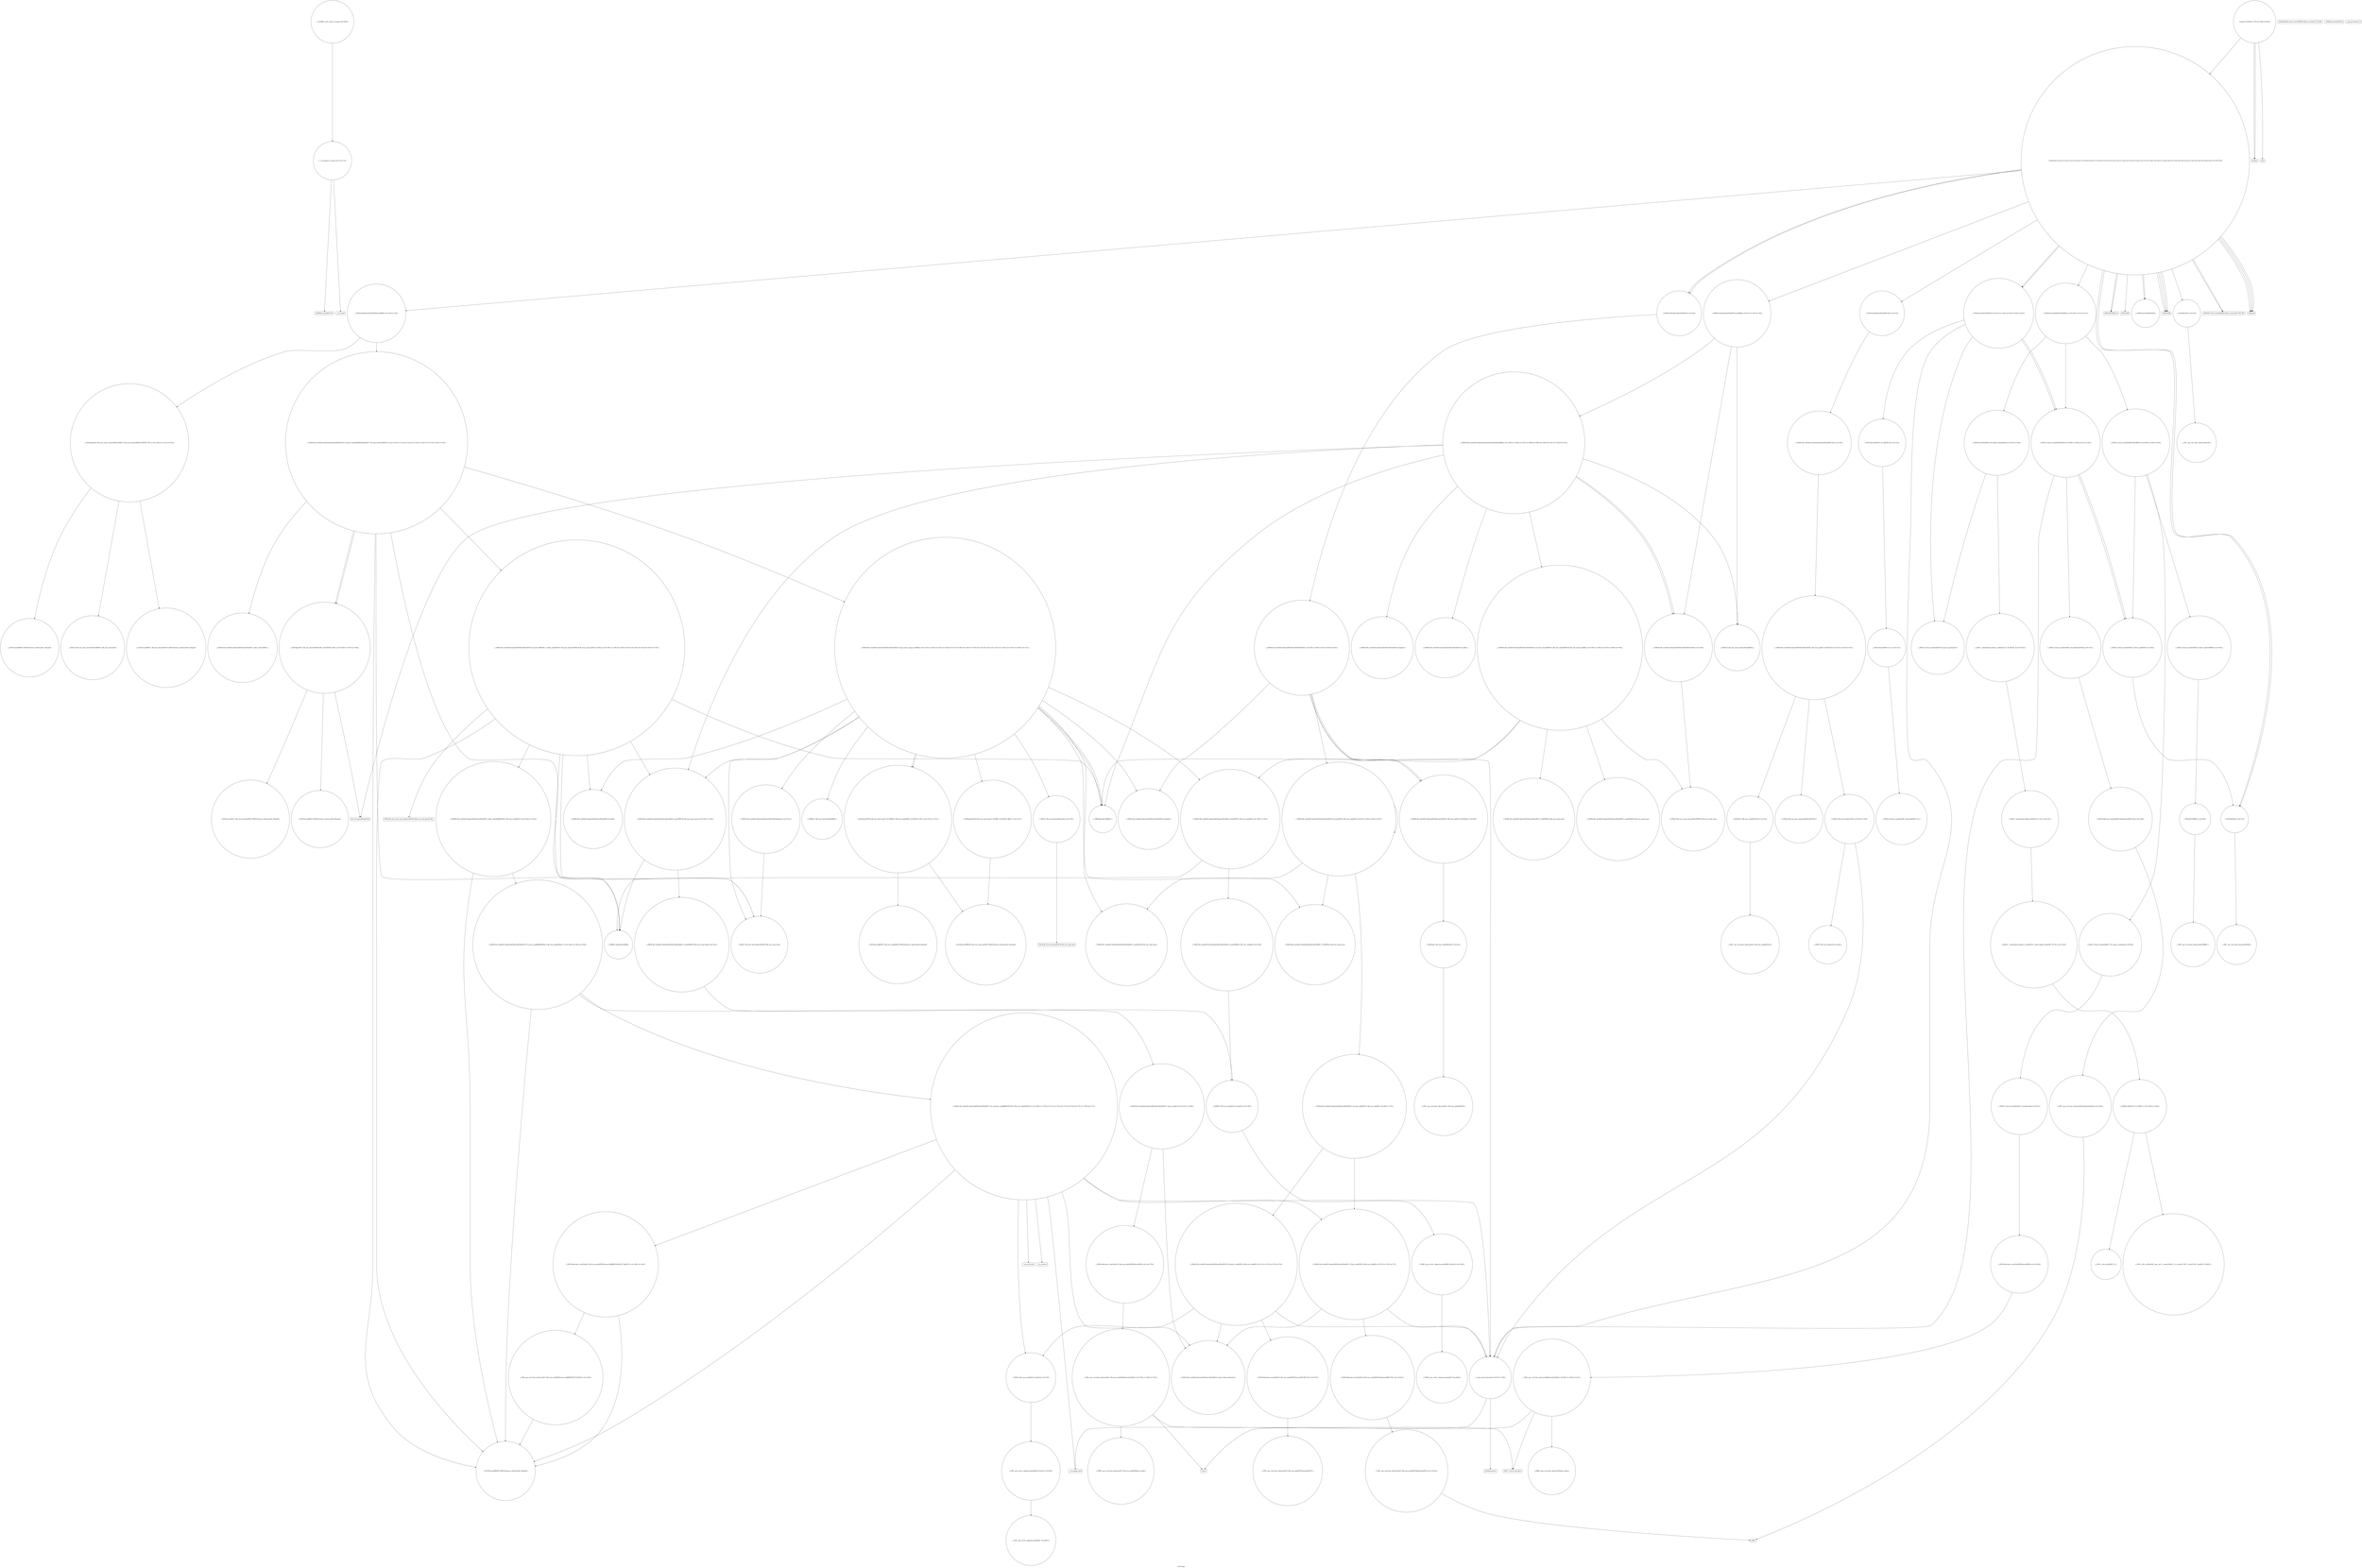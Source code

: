 digraph "Call Graph" {
	label="Call Graph";

	Node0x556803429940 [shape=record,shape=circle,label="{__cxx_global_var_init|{<s0>1|<s1>2}}"];
	Node0x556803429940:s0 -> Node0x5568034299c0[color=black];
	Node0x556803429940:s1 -> Node0x5568036ae3d0[color=black];
	Node0x5568036b1f70 [shape=record,shape=circle,label="{_ZNSt4pairISt17_Rb_tree_iteratorIiEbEC2IS1_bLb1EEEOT_OT0_|{<s0>146|<s1>147|<s2>148}}"];
	Node0x5568036b1f70:s0 -> Node0x5568036b06d0[color=black];
	Node0x5568036b1f70:s1 -> Node0x5568036b0750[color=black];
	Node0x5568036b1f70:s2 -> Node0x5568036b07d0[color=black];
	Node0x5568036ae5d0 [shape=record,shape=Mrecord,label="{_ZNSolsEPFRSoS_E}"];
	Node0x5568036afad0 [shape=record,shape=circle,label="{_ZNSt4pairIPSt18_Rb_tree_node_baseS1_EC2IRPSt13_Rb_tree_nodeIiERS1_Lb1EEEOT_OT0_|{<s0>152|<s1>153}}"];
	Node0x5568036afad0:s0 -> Node0x5568036afed0[color=black];
	Node0x5568036afad0:s1 -> Node0x5568036aff50[color=black];
	Node0x5568036ae950 [shape=record,shape=Mrecord,label="{_ZNSirsERi}"];
	Node0x5568036afe50 [shape=record,shape=circle,label="{_ZNK9__gnu_cxx16__aligned_membufIiE7_M_addrEv}"];
	Node0x5568036aecd0 [shape=record,shape=circle,label="{main|{<s0>46|<s1>47|<s2>48|<s3>49}}"];
	Node0x5568036aecd0:s0 -> Node0x5568036aed50[color=black];
	Node0x5568036aecd0:s1 -> Node0x5568036aed50[color=black];
	Node0x5568036aecd0:s2 -> Node0x5568036aedd0[color=black];
	Node0x5568036aecd0:s3 -> Node0x5568036ae450[color=black];
	Node0x5568036b01d0 [shape=record,shape=circle,label="{_ZNSt8_Rb_treeIiiSt9_IdentityIiESt4lessIiESaIiEE14_M_create_nodeIJRKiEEEPSt13_Rb_tree_nodeIiEDpOT_|{<s0>164|<s1>165|<s2>166}}"];
	Node0x5568036b01d0:s0 -> Node0x5568036b0250[color=black];
	Node0x5568036b01d0:s1 -> Node0x5568036b1ef0[color=black];
	Node0x5568036b01d0:s2 -> Node0x5568036b02d0[color=black];
	Node0x5568036af050 [shape=record,shape=circle,label="{_ZNSt15_Rb_tree_headerC2Ev|{<s0>55|<s1>56}}"];
	Node0x5568036af050:s0 -> Node0x5568036af150[color=black];
	Node0x5568036af050:s1 -> Node0x5568036af1d0[color=black];
	Node0x5568036b0550 [shape=record,shape=Mrecord,label="{__cxa_rethrow}"];
	Node0x5568036af3d0 [shape=record,shape=circle,label="{_ZNSt8_Rb_treeIiiSt9_IdentityIiESt4lessIiESaIiEE8_M_eraseEPSt13_Rb_tree_nodeIiE|{<s0>64|<s1>65|<s2>66|<s3>67}}"];
	Node0x5568036af3d0:s0 -> Node0x5568036af550[color=black];
	Node0x5568036af3d0:s1 -> Node0x5568036af3d0[color=black];
	Node0x5568036af3d0:s2 -> Node0x5568036af5d0[color=black];
	Node0x5568036af3d0:s3 -> Node0x5568036af650[color=black];
	Node0x5568036b08d0 [shape=record,shape=circle,label="{_ZNSt23_Rb_tree_const_iteratorIiEC2ERKSt17_Rb_tree_iteratorIiE}"];
	Node0x5568036af750 [shape=record,shape=circle,label="{_ZNSt8_Rb_treeIiiSt9_IdentityIiESt4lessIiESaIiEE11_M_put_nodeEPSt13_Rb_tree_nodeIiE|{<s0>75|<s1>76|<s2>77}}"];
	Node0x5568036af750:s0 -> Node0x5568036af850[color=black];
	Node0x5568036af750:s1 -> Node0x5568036b0af0[color=black];
	Node0x5568036af750:s2 -> Node0x5568036af1d0[color=black];
	Node0x5568036b4490 [shape=record,shape=circle,label="{_ZNKSt8_Rb_treeIiiSt9_IdentityIiESt4lessIiESaIiEE6_M_endEv}"];
	Node0x5568036b0af0 [shape=record,shape=circle,label="{_ZNSt16allocator_traitsISaISt13_Rb_tree_nodeIiEEE10deallocateERS2_PS1_m|{<s0>81}}"];
	Node0x5568036b0af0:s0 -> Node0x5568036b0b70[color=black];
	Node0x5568036b0e70 [shape=record,shape=circle,label="{_ZNSt12_Vector_baseIiSaIiEEC2EmRKS0_|{<s0>84|<s1>85|<s2>86}}"];
	Node0x5568036b0e70:s0 -> Node0x5568036b0ff0[color=black];
	Node0x5568036b0e70:s1 -> Node0x5568036b1070[color=black];
	Node0x5568036b0e70:s2 -> Node0x5568036b10f0[color=black];
	Node0x5568036b11f0 [shape=record,shape=circle,label="{_ZN9__gnu_cxx13new_allocatorIiEC2ERKS1_}"];
	Node0x5568036b1570 [shape=record,shape=circle,label="{_ZSt27__uninitialized_default_n_aIPimiET_S1_T0_RSaIT1_E|{<s0>102}}"];
	Node0x5568036b1570:s0 -> Node0x5568036b1670[color=black];
	Node0x5568036b18f0 [shape=record,shape=circle,label="{_ZNSt12_Vector_baseIiSaIiEE13_M_deallocateEPim|{<s0>107}}"];
	Node0x5568036b18f0:s0 -> Node0x5568036b1970[color=black];
	Node0x5568036b1c70 [shape=record,shape=circle,label="{_ZNSt4pairISt23_Rb_tree_const_iteratorIiEbEC2IRSt17_Rb_tree_iteratorIiERbLb1EEEOT_OT0_|{<s0>120|<s1>121|<s2>122}}"];
	Node0x5568036b1c70:s0 -> Node0x5568036b0850[color=black];
	Node0x5568036b1c70:s1 -> Node0x5568036b08d0[color=black];
	Node0x5568036b1c70:s2 -> Node0x5568036b0950[color=black];
	Node0x5568034299c0 [shape=record,shape=Mrecord,label="{_ZNSt8ios_base4InitC1Ev}"];
	Node0x5568036b1ff0 [shape=record,shape=circle,label="{_ZNSt17_Rb_tree_iteratorIiEC2EPSt18_Rb_tree_node_base}"];
	Node0x5568036ae650 [shape=record,shape=Mrecord,label="{_ZSt4endlIcSt11char_traitsIcEERSt13basic_ostreamIT_T0_ES6_}"];
	Node0x5568036afb50 [shape=record,shape=circle,label="{_ZNSt17_Rb_tree_iteratorIiEmmEv|{<s0>154}}"];
	Node0x5568036afb50:s0 -> Node0x5568036affd0[color=black];
	Node0x5568036ae9d0 [shape=record,shape=circle,label="{_ZNSt6vectorIiSaIiEEixEm}"];
	Node0x5568036afed0 [shape=record,shape=circle,label="{_ZSt7forwardIRPSt13_Rb_tree_nodeIiEEOT_RNSt16remove_referenceIS4_E4typeE}"];
	Node0x5568036aed50 [shape=record,shape=Mrecord,label="{freopen}"];
	Node0x5568036b0250 [shape=record,shape=circle,label="{_ZNSt8_Rb_treeIiiSt9_IdentityIiESt4lessIiESaIiEE11_M_get_nodeEv|{<s0>167|<s1>168}}"];
	Node0x5568036b0250:s0 -> Node0x5568036af850[color=black];
	Node0x5568036b0250:s1 -> Node0x5568036b0350[color=black];
	Node0x5568036af0d0 [shape=record,shape=circle,label="{_ZN9__gnu_cxx13new_allocatorISt13_Rb_tree_nodeIiEEC2Ev}"];
	Node0x5568036b05d0 [shape=record,shape=Mrecord,label="{__cxa_end_catch}"];
	Node0x5568036af450 [shape=record,shape=circle,label="{_ZNSt8_Rb_treeIiiSt9_IdentityIiESt4lessIiESaIiEE8_M_beginEv}"];
	Node0x5568036b0950 [shape=record,shape=circle,label="{_ZSt7forwardIRbEOT_RNSt16remove_referenceIS1_E4typeE}"];
	Node0x5568036af7d0 [shape=record,shape=circle,label="{_ZNSt16allocator_traitsISaISt13_Rb_tree_nodeIiEEE7destroyIiEEvRS2_PT_|{<s0>78}}"];
	Node0x5568036af7d0:s0 -> Node0x5568036af950[color=black];
	Node0x5568036b4510 [shape=record,shape=circle,label="{_ZNSt8_Rb_treeIiiSt9_IdentityIiESt4lessIiESaIiEE7_S_leftEPKSt18_Rb_tree_node_base}"];
	Node0x5568036b0b70 [shape=record,shape=circle,label="{_ZN9__gnu_cxx13new_allocatorISt13_Rb_tree_nodeIiEE10deallocateEPS2_m|{<s0>82}}"];
	Node0x5568036b0b70:s0 -> Node0x5568036b0bf0[color=black];
	Node0x5568036b0ef0 [shape=record,shape=circle,label="{_ZNSt6vectorIiSaIiEE21_M_default_initializeEm|{<s0>87|<s1>88}}"];
	Node0x5568036b0ef0:s0 -> Node0x5568036b15f0[color=black];
	Node0x5568036b0ef0:s1 -> Node0x5568036b1570[color=black];
	Node0x5568036b1270 [shape=record,shape=circle,label="{_ZNSt12_Vector_baseIiSaIiEE11_M_allocateEm|{<s0>97}}"];
	Node0x5568036b1270:s0 -> Node0x5568036b12f0[color=black];
	Node0x5568036b15f0 [shape=record,shape=circle,label="{_ZNSt12_Vector_baseIiSaIiEE19_M_get_Tp_allocatorEv}"];
	Node0x5568036b1970 [shape=record,shape=circle,label="{_ZNSt16allocator_traitsISaIiEE10deallocateERS0_Pim|{<s0>108}}"];
	Node0x5568036b1970:s0 -> Node0x5568036b19f0[color=black];
	Node0x5568036b1cf0 [shape=record,shape=circle,label="{_ZNSt8_Rb_treeIiiSt9_IdentityIiESt4lessIiESaIiEE24_M_get_insert_unique_posERKi|{<s0>123|<s1>124|<s2>125|<s3>126|<s4>127|<s5>128|<s6>129|<s7>130|<s8>131|<s9>132|<s10>133|<s11>134|<s12>135|<s13>136|<s14>137}}"];
	Node0x5568036b1cf0:s0 -> Node0x5568036af450[color=black];
	Node0x5568036b1cf0:s1 -> Node0x5568036b2070[color=black];
	Node0x5568036b1cf0:s2 -> Node0x5568036b2170[color=black];
	Node0x5568036b1cf0:s3 -> Node0x5568036b20f0[color=black];
	Node0x5568036b1cf0:s4 -> Node0x5568036af5d0[color=black];
	Node0x5568036b1cf0:s5 -> Node0x5568036af550[color=black];
	Node0x5568036b1cf0:s6 -> Node0x5568036b1ff0[color=black];
	Node0x5568036b1cf0:s7 -> Node0x5568036afa50[color=black];
	Node0x5568036b1cf0:s8 -> Node0x5568036b21f0[color=black];
	Node0x5568036b1cf0:s9 -> Node0x5568036afad0[color=black];
	Node0x5568036b1cf0:s10 -> Node0x5568036afb50[color=black];
	Node0x5568036b1cf0:s11 -> Node0x5568036afbd0[color=black];
	Node0x5568036b1cf0:s12 -> Node0x5568036b20f0[color=black];
	Node0x5568036b1cf0:s13 -> Node0x5568036afad0[color=black];
	Node0x5568036b1cf0:s14 -> Node0x5568036afc50[color=black];
	Node0x5568036ae350 [shape=record,shape=Mrecord,label="{_ZNSt8ios_base4InitD1Ev}"];
	Node0x5568036b2070 [shape=record,shape=circle,label="{_ZNSt8_Rb_treeIiiSt9_IdentityIiESt4lessIiESaIiEE6_M_endEv}"];
	Node0x5568036ae6d0 [shape=record,shape=Mrecord,label="{_ZNSirsERx}"];
	Node0x5568036afbd0 [shape=record,shape=circle,label="{_ZNSt8_Rb_treeIiiSt9_IdentityIiESt4lessIiESaIiEE6_S_keyEPKSt18_Rb_tree_node_base|{<s0>155|<s1>156}}"];
	Node0x5568036afbd0:s0 -> Node0x5568036b0050[color=black];
	Node0x5568036afbd0:s1 -> Node0x5568036b1d70[color=black];
	Node0x5568036aea50 [shape=record,shape=circle,label="{_ZNSt3setIiSt4lessIiESaIiEEC2Ev|{<s0>34}}"];
	Node0x5568036aea50:s0 -> Node0x5568036aee50[color=black];
	Node0x5568036aff50 [shape=record,shape=circle,label="{_ZSt7forwardIRPSt18_Rb_tree_node_baseEOT_RNSt16remove_referenceIS3_E4typeE}"];
	Node0x5568036aedd0 [shape=record,shape=Mrecord,label="{scanf}"];
	Node0x5568036b02d0 [shape=record,shape=circle,label="{_ZNSt8_Rb_treeIiiSt9_IdentityIiESt4lessIiESaIiEE17_M_construct_nodeIJRKiEEEvPSt13_Rb_tree_nodeIiEDpOT_|{<s0>169|<s1>170|<s2>171|<s3>172|<s4>173|<s5>174|<s6>175|<s7>176|<s8>177}}"];
	Node0x5568036b02d0:s0 -> Node0x5568036af850[color=black];
	Node0x5568036b02d0:s1 -> Node0x5568036af8d0[color=black];
	Node0x5568036b02d0:s2 -> Node0x5568036b1ef0[color=black];
	Node0x5568036b02d0:s3 -> Node0x5568036b04d0[color=black];
	Node0x5568036b02d0:s4 -> Node0x5568036af250[color=black];
	Node0x5568036b02d0:s5 -> Node0x5568036af750[color=black];
	Node0x5568036b02d0:s6 -> Node0x5568036b0550[color=black];
	Node0x5568036b02d0:s7 -> Node0x5568036b05d0[color=black];
	Node0x5568036b02d0:s8 -> Node0x5568036af1d0[color=black];
	Node0x5568036af150 [shape=record,shape=circle,label="{_ZNSt15_Rb_tree_header8_M_resetEv}"];
	Node0x5568036b0650 [shape=record,shape=circle,label="{_ZN9__gnu_cxx13new_allocatorISt13_Rb_tree_nodeIiEE9constructIiJRKiEEEvPT_DpOT0_|{<s0>184}}"];
	Node0x5568036b0650:s0 -> Node0x5568036b1ef0[color=black];
	Node0x5568036af4d0 [shape=record,shape=circle,label="{_ZNSt8_Rb_treeIiiSt9_IdentityIiESt4lessIiESaIiEE13_Rb_tree_implIS3_Lb1EED2Ev|{<s0>68}}"];
	Node0x5568036af4d0:s0 -> Node0x5568036b0c70[color=black];
	Node0x5568036b09d0 [shape=record,shape=circle,label="{_ZNKSt8_Rb_treeIiiSt9_IdentityIiESt4lessIiESaIiEE4findERKi|{<s0>185|<s1>186|<s2>187|<s3>188|<s4>189|<s5>190|<s6>191|<s7>192|<s8>193}}"];
	Node0x5568036b09d0:s0 -> Node0x5568036b4410[color=black];
	Node0x5568036b09d0:s1 -> Node0x5568036b4490[color=black];
	Node0x5568036b09d0:s2 -> Node0x5568036b4390[color=black];
	Node0x5568036b09d0:s3 -> Node0x5568036b4310[color=black];
	Node0x5568036b09d0:s4 -> Node0x5568036b4290[color=black];
	Node0x5568036b09d0:s5 -> Node0x5568036afbd0[color=black];
	Node0x5568036b09d0:s6 -> Node0x5568036b20f0[color=black];
	Node0x5568036b09d0:s7 -> Node0x5568036b4310[color=black];
	Node0x5568036b09d0:s8 -> Node0x5568036b0750[color=black];
	Node0x5568036af850 [shape=record,shape=circle,label="{_ZNSt8_Rb_treeIiiSt9_IdentityIiESt4lessIiESaIiEE21_M_get_Node_allocatorEv}"];
	Node0x5568036b4590 [shape=record,shape=circle,label="{_ZNSt8_Rb_treeIiiSt9_IdentityIiESt4lessIiESaIiEE8_S_rightEPKSt18_Rb_tree_node_base}"];
	Node0x5568036b0bf0 [shape=record,shape=Mrecord,label="{_ZdlPv}"];
	Node0x5568036b0f70 [shape=record,shape=circle,label="{_ZNSt12_Vector_baseIiSaIiEED2Ev|{<s0>89|<s1>90|<s2>91|<s3>92}}"];
	Node0x5568036b0f70:s0 -> Node0x5568036b18f0[color=black];
	Node0x5568036b0f70:s1 -> Node0x5568036b10f0[color=black];
	Node0x5568036b0f70:s2 -> Node0x5568036b10f0[color=black];
	Node0x5568036b0f70:s3 -> Node0x5568036af1d0[color=black];
	Node0x5568036b12f0 [shape=record,shape=circle,label="{_ZNSt16allocator_traitsISaIiEE8allocateERS0_m|{<s0>98}}"];
	Node0x5568036b12f0:s0 -> Node0x5568036b1370[color=black];
	Node0x5568036b1670 [shape=record,shape=circle,label="{_ZSt25__uninitialized_default_nIPimET_S1_T0_|{<s0>103}}"];
	Node0x5568036b1670:s0 -> Node0x5568036b16f0[color=black];
	Node0x5568036b19f0 [shape=record,shape=circle,label="{_ZN9__gnu_cxx13new_allocatorIiE10deallocateEPim|{<s0>109}}"];
	Node0x5568036b19f0:s0 -> Node0x5568036b0bf0[color=black];
	Node0x5568036b1d70 [shape=record,shape=circle,label="{_ZNKSt9_IdentityIiEclERKi}"];
	Node0x5568036ae3d0 [shape=record,shape=Mrecord,label="{__cxa_atexit}"];
	Node0x5568036b20f0 [shape=record,shape=circle,label="{_ZNKSt4lessIiEclERKiS2_}"];
	Node0x5568036ae750 [shape=record,shape=circle,label="{_ZNSaIiEC2Ev|{<s0>29}}"];
	Node0x5568036ae750:s0 -> Node0x5568036b0d70[color=black];
	Node0x5568036afc50 [shape=record,shape=circle,label="{_ZNSt4pairIPSt18_Rb_tree_node_baseS1_EC2IRS1_Lb1EEEOT_RKS1_|{<s0>157}}"];
	Node0x5568036afc50:s0 -> Node0x5568036aff50[color=black];
	Node0x5568036aead0 [shape=record,shape=circle,label="{_ZNSt3setIiSt4lessIiESaIiEE6insertERKi|{<s0>35|<s1>36}}"];
	Node0x5568036aead0:s0 -> Node0x5568036b1bf0[color=black];
	Node0x5568036aead0:s1 -> Node0x5568036b1c70[color=black];
	Node0x5568036affd0 [shape=record,shape=Mrecord,label="{_ZSt18_Rb_tree_decrementPSt18_Rb_tree_node_base}"];
	Node0x5568036aee50 [shape=record,shape=circle,label="{_ZNSt8_Rb_treeIiiSt9_IdentityIiESt4lessIiESaIiEEC2Ev|{<s0>50}}"];
	Node0x5568036aee50:s0 -> Node0x5568036aeed0[color=black];
	Node0x5568036b0350 [shape=record,shape=circle,label="{_ZNSt16allocator_traitsISaISt13_Rb_tree_nodeIiEEE8allocateERS2_m|{<s0>178}}"];
	Node0x5568036b0350:s0 -> Node0x5568036b03d0[color=black];
	Node0x5568036af1d0 [shape=record,shape=circle,label="{__clang_call_terminate|{<s0>57|<s1>58}}"];
	Node0x5568036af1d0:s0 -> Node0x5568036af250[color=black];
	Node0x5568036af1d0:s1 -> Node0x5568036af2d0[color=black];
	Node0x5568036b06d0 [shape=record,shape=circle,label="{_ZSt7forwardISt17_Rb_tree_iteratorIiEEOT_RNSt16remove_referenceIS2_E4typeE}"];
	Node0x5568036af550 [shape=record,shape=circle,label="{_ZNSt8_Rb_treeIiiSt9_IdentityIiESt4lessIiESaIiEE8_S_rightEPSt18_Rb_tree_node_base}"];
	Node0x5568036b4290 [shape=record,shape=circle,label="{_ZNKSt23_Rb_tree_const_iteratorIiEeqERKS0_}"];
	Node0x5568036af8d0 [shape=record,shape=circle,label="{_ZNSt13_Rb_tree_nodeIiE9_M_valptrEv|{<s0>79}}"];
	Node0x5568036af8d0:s0 -> Node0x5568036af9d0[color=black];
	Node0x5568036b4610 [shape=record,shape=circle,label="{_ZNSt23_Rb_tree_const_iteratorIiEC2EPKSt18_Rb_tree_node_base}"];
	Node0x5568036b0c70 [shape=record,shape=circle,label="{_ZNSaISt13_Rb_tree_nodeIiEED2Ev|{<s0>83}}"];
	Node0x5568036b0c70:s0 -> Node0x5568036b0cf0[color=black];
	Node0x5568036b0ff0 [shape=record,shape=circle,label="{_ZNSt12_Vector_baseIiSaIiEE12_Vector_implC2ERKS0_|{<s0>93}}"];
	Node0x5568036b0ff0:s0 -> Node0x5568036b1170[color=black];
	Node0x5568036b1370 [shape=record,shape=circle,label="{_ZN9__gnu_cxx13new_allocatorIiE8allocateEmPKv|{<s0>99|<s1>100|<s2>101}}"];
	Node0x5568036b1370:s0 -> Node0x5568036b13f0[color=black];
	Node0x5568036b1370:s1 -> Node0x5568036b1470[color=black];
	Node0x5568036b1370:s2 -> Node0x5568036b14f0[color=black];
	Node0x5568036b16f0 [shape=record,shape=circle,label="{_ZNSt27__uninitialized_default_n_1ILb1EE18__uninit_default_nIPimEET_S3_T0_|{<s0>104}}"];
	Node0x5568036b16f0:s0 -> Node0x5568036b1770[color=black];
	Node0x5568036b1a70 [shape=record,shape=circle,label="{_ZSt8_DestroyIPiiEvT_S1_RSaIT0_E|{<s0>110}}"];
	Node0x5568036b1a70:s0 -> Node0x5568036b1af0[color=black];
	Node0x5568036b1df0 [shape=record,shape=circle,label="{_ZNSt8_Rb_treeIiiSt9_IdentityIiESt4lessIiESaIiEE11_Alloc_nodeC2ERS5_}"];
	Node0x5568036ae450 [shape=record,shape=circle,label="{_Z5solvei|{<s0>3|<s1>4|<s2>5|<s3>6|<s4>7|<s5>8|<s6>9|<s7>10|<s8>11|<s9>12|<s10>13|<s11>14|<s12>15|<s13>16|<s14>17|<s15>18|<s16>19|<s17>20|<s18>21|<s19>22|<s20>23|<s21>24|<s22>25|<s23>26|<s24>27|<s25>28}}"];
	Node0x5568036ae450:s0 -> Node0x5568036ae4d0[color=black];
	Node0x5568036ae450:s1 -> Node0x5568036ae550[color=black];
	Node0x5568036ae450:s2 -> Node0x5568036ae4d0[color=black];
	Node0x5568036ae450:s3 -> Node0x5568036ae5d0[color=black];
	Node0x5568036ae450:s4 -> Node0x5568036ae6d0[color=black];
	Node0x5568036ae450:s5 -> Node0x5568036ae6d0[color=black];
	Node0x5568036ae450:s6 -> Node0x5568036ae6d0[color=black];
	Node0x5568036ae450:s7 -> Node0x5568036ae6d0[color=black];
	Node0x5568036ae450:s8 -> Node0x5568036ae750[color=black];
	Node0x5568036ae450:s9 -> Node0x5568036ae7d0[color=black];
	Node0x5568036ae450:s10 -> Node0x5568036ae8d0[color=black];
	Node0x5568036ae450:s11 -> Node0x5568036ae9d0[color=black];
	Node0x5568036ae450:s12 -> Node0x5568036ae950[color=black];
	Node0x5568036ae450:s13 -> Node0x5568036ae8d0[color=black];
	Node0x5568036ae450:s14 -> Node0x5568036aea50[color=black];
	Node0x5568036ae450:s15 -> Node0x5568036aead0[color=black];
	Node0x5568036ae450:s16 -> Node0x5568036aebd0[color=black];
	Node0x5568036ae450:s17 -> Node0x5568036ae9d0[color=black];
	Node0x5568036ae450:s18 -> Node0x5568036aeb50[color=black];
	Node0x5568036ae450:s19 -> Node0x5568036ae550[color=black];
	Node0x5568036ae450:s20 -> Node0x5568036ae550[color=black];
	Node0x5568036ae450:s21 -> Node0x5568036ae550[color=black];
	Node0x5568036ae450:s22 -> Node0x5568036ae5d0[color=black];
	Node0x5568036ae450:s23 -> Node0x5568036aebd0[color=black];
	Node0x5568036ae450:s24 -> Node0x5568036aec50[color=black];
	Node0x5568036ae450:s25 -> Node0x5568036aec50[color=black];
	Node0x5568036b2170 [shape=record,shape=circle,label="{_ZNSt8_Rb_treeIiiSt9_IdentityIiESt4lessIiESaIiEE6_S_keyEPKSt13_Rb_tree_nodeIiE|{<s0>149|<s1>150}}"];
	Node0x5568036b2170:s0 -> Node0x5568036afcd0[color=black];
	Node0x5568036b2170:s1 -> Node0x5568036b1d70[color=black];
	Node0x5568036ae7d0 [shape=record,shape=circle,label="{_ZNSt6vectorIiSaIiEEC2EmRKS0_|{<s0>30|<s1>31|<s2>32}}"];
	Node0x5568036ae7d0:s0 -> Node0x5568036b0e70[color=black];
	Node0x5568036ae7d0:s1 -> Node0x5568036b0ef0[color=black];
	Node0x5568036ae7d0:s2 -> Node0x5568036b0f70[color=black];
	Node0x5568036afcd0 [shape=record,shape=circle,label="{_ZNSt8_Rb_treeIiiSt9_IdentityIiESt4lessIiESaIiEE8_S_valueEPKSt13_Rb_tree_nodeIiE|{<s0>158}}"];
	Node0x5568036afcd0:s0 -> Node0x5568036afd50[color=black];
	Node0x5568036aeb50 [shape=record,shape=circle,label="{_ZNKSt3setIiSt4lessIiESaIiEE5countERKi|{<s0>37|<s1>38|<s2>39}}"];
	Node0x5568036aeb50:s0 -> Node0x5568036b09d0[color=black];
	Node0x5568036aeb50:s1 -> Node0x5568036b4310[color=black];
	Node0x5568036aeb50:s2 -> Node0x5568036b4290[color=black];
	Node0x5568036b0050 [shape=record,shape=circle,label="{_ZNSt8_Rb_treeIiiSt9_IdentityIiESt4lessIiESaIiEE8_S_valueEPKSt18_Rb_tree_node_base|{<s0>161}}"];
	Node0x5568036b0050:s0 -> Node0x5568036afd50[color=black];
	Node0x5568036aeed0 [shape=record,shape=circle,label="{_ZNSt8_Rb_treeIiiSt9_IdentityIiESt4lessIiESaIiEE13_Rb_tree_implIS3_Lb1EEC2Ev|{<s0>51|<s1>52|<s2>53}}"];
	Node0x5568036aeed0:s0 -> Node0x5568036aef50[color=black];
	Node0x5568036aeed0:s1 -> Node0x5568036aefd0[color=black];
	Node0x5568036aeed0:s2 -> Node0x5568036af050[color=black];
	Node0x5568036b03d0 [shape=record,shape=circle,label="{_ZN9__gnu_cxx13new_allocatorISt13_Rb_tree_nodeIiEE8allocateEmPKv|{<s0>179|<s1>180|<s2>181}}"];
	Node0x5568036b03d0:s0 -> Node0x5568036b0450[color=black];
	Node0x5568036b03d0:s1 -> Node0x5568036b1470[color=black];
	Node0x5568036b03d0:s2 -> Node0x5568036b14f0[color=black];
	Node0x5568036af250 [shape=record,shape=Mrecord,label="{__cxa_begin_catch}"];
	Node0x5568036b0750 [shape=record,shape=Mrecord,label="{llvm.memcpy.p0i8.p0i8.i64}"];
	Node0x5568036af5d0 [shape=record,shape=circle,label="{_ZNSt8_Rb_treeIiiSt9_IdentityIiESt4lessIiESaIiEE7_S_leftEPSt18_Rb_tree_node_base}"];
	Node0x5568036b4310 [shape=record,shape=circle,label="{_ZNKSt8_Rb_treeIiiSt9_IdentityIiESt4lessIiESaIiEE3endEv|{<s0>194}}"];
	Node0x5568036b4310:s0 -> Node0x5568036b4610[color=black];
	Node0x5568036af950 [shape=record,shape=circle,label="{_ZN9__gnu_cxx13new_allocatorISt13_Rb_tree_nodeIiEE7destroyIiEEvPT_}"];
	Node0x5568036b4690 [shape=record,shape=circle,label="{_GLOBAL__sub_I_sdya_2_0.cpp|{<s0>200}}"];
	Node0x5568036b4690:s0 -> Node0x556803429940[color=black];
	Node0x5568036b0cf0 [shape=record,shape=circle,label="{_ZN9__gnu_cxx13new_allocatorISt13_Rb_tree_nodeIiEED2Ev}"];
	Node0x5568036b1070 [shape=record,shape=circle,label="{_ZNSt12_Vector_baseIiSaIiEE17_M_create_storageEm|{<s0>94}}"];
	Node0x5568036b1070:s0 -> Node0x5568036b1270[color=black];
	Node0x5568036b13f0 [shape=record,shape=circle,label="{_ZNK9__gnu_cxx13new_allocatorIiE8max_sizeEv}"];
	Node0x5568036b1770 [shape=record,shape=circle,label="{_ZSt6fill_nIPimiET_S1_T0_RKT1_|{<s0>105|<s1>106}}"];
	Node0x5568036b1770:s0 -> Node0x5568036b1870[color=black];
	Node0x5568036b1770:s1 -> Node0x5568036b17f0[color=black];
	Node0x5568036b1af0 [shape=record,shape=circle,label="{_ZSt8_DestroyIPiEvT_S1_|{<s0>111}}"];
	Node0x5568036b1af0:s0 -> Node0x5568036b1b70[color=black];
	Node0x5568036b1e70 [shape=record,shape=circle,label="{_ZNSt8_Rb_treeIiiSt9_IdentityIiESt4lessIiESaIiEE10_M_insert_IRKiNS5_11_Alloc_nodeEEESt17_Rb_tree_iteratorIiEPSt18_Rb_tree_node_baseSD_OT_RT0_|{<s0>138|<s1>139|<s2>140|<s3>141|<s4>142|<s5>143|<s6>144|<s7>145}}"];
	Node0x5568036b1e70:s0 -> Node0x5568036b2070[color=black];
	Node0x5568036b1e70:s1 -> Node0x5568036b1d70[color=black];
	Node0x5568036b1e70:s2 -> Node0x5568036afbd0[color=black];
	Node0x5568036b1e70:s3 -> Node0x5568036b20f0[color=black];
	Node0x5568036b1e70:s4 -> Node0x5568036b1ef0[color=black];
	Node0x5568036b1e70:s5 -> Node0x5568036b00d0[color=black];
	Node0x5568036b1e70:s6 -> Node0x5568036b0150[color=black];
	Node0x5568036b1e70:s7 -> Node0x5568036b1ff0[color=black];
	Node0x5568036ae4d0 [shape=record,shape=Mrecord,label="{_ZStlsISt11char_traitsIcEERSt13basic_ostreamIcT_ES5_PKc}"];
	Node0x5568036b21f0 [shape=record,shape=circle,label="{_ZNKSt17_Rb_tree_iteratorIiEeqERKS0_}"];
	Node0x5568036ae850 [shape=record,shape=Mrecord,label="{__gxx_personality_v0}"];
	Node0x5568036afd50 [shape=record,shape=circle,label="{_ZNKSt13_Rb_tree_nodeIiE9_M_valptrEv|{<s0>159}}"];
	Node0x5568036afd50:s0 -> Node0x5568036afdd0[color=black];
	Node0x5568036aebd0 [shape=record,shape=circle,label="{_ZNSt3setIiSt4lessIiESaIiEED2Ev|{<s0>40}}"];
	Node0x5568036aebd0:s0 -> Node0x5568036af350[color=black];
	Node0x5568036b00d0 [shape=record,shape=circle,label="{_ZNKSt8_Rb_treeIiiSt9_IdentityIiESt4lessIiESaIiEE11_Alloc_nodeclIRKiEEPSt13_Rb_tree_nodeIiEOT_|{<s0>162|<s1>163}}"];
	Node0x5568036b00d0:s0 -> Node0x5568036b1ef0[color=black];
	Node0x5568036b00d0:s1 -> Node0x5568036b01d0[color=black];
	Node0x5568036aef50 [shape=record,shape=circle,label="{_ZNSaISt13_Rb_tree_nodeIiEEC2Ev|{<s0>54}}"];
	Node0x5568036aef50:s0 -> Node0x5568036af0d0[color=black];
	Node0x5568036b0450 [shape=record,shape=circle,label="{_ZNK9__gnu_cxx13new_allocatorISt13_Rb_tree_nodeIiEE8max_sizeEv}"];
	Node0x5568036af2d0 [shape=record,shape=Mrecord,label="{_ZSt9terminatev}"];
	Node0x5568036b07d0 [shape=record,shape=circle,label="{_ZSt7forwardIbEOT_RNSt16remove_referenceIS0_E4typeE}"];
	Node0x5568036af650 [shape=record,shape=circle,label="{_ZNSt8_Rb_treeIiiSt9_IdentityIiESt4lessIiESaIiEE12_M_drop_nodeEPSt13_Rb_tree_nodeIiE|{<s0>69|<s1>70}}"];
	Node0x5568036af650:s0 -> Node0x5568036af6d0[color=black];
	Node0x5568036af650:s1 -> Node0x5568036af750[color=black];
	Node0x5568036b4390 [shape=record,shape=circle,label="{_ZNKSt8_Rb_treeIiiSt9_IdentityIiESt4lessIiESaIiEE14_M_lower_boundEPKSt13_Rb_tree_nodeIiEPKSt18_Rb_tree_node_baseRKi|{<s0>195|<s1>196|<s2>197|<s3>198|<s4>199}}"];
	Node0x5568036b4390:s0 -> Node0x5568036b2170[color=black];
	Node0x5568036b4390:s1 -> Node0x5568036b20f0[color=black];
	Node0x5568036b4390:s2 -> Node0x5568036b4510[color=black];
	Node0x5568036b4390:s3 -> Node0x5568036b4590[color=black];
	Node0x5568036b4390:s4 -> Node0x5568036b4610[color=black];
	Node0x5568036af9d0 [shape=record,shape=circle,label="{_ZN9__gnu_cxx16__aligned_membufIiE6_M_ptrEv|{<s0>80}}"];
	Node0x5568036af9d0:s0 -> Node0x5568036b0a70[color=black];
	Node0x5568036b0d70 [shape=record,shape=circle,label="{_ZN9__gnu_cxx13new_allocatorIiEC2Ev}"];
	Node0x5568036b10f0 [shape=record,shape=circle,label="{_ZNSt12_Vector_baseIiSaIiEE12_Vector_implD2Ev|{<s0>95}}"];
	Node0x5568036b10f0:s0 -> Node0x5568036ae8d0[color=black];
	Node0x5568036b1470 [shape=record,shape=Mrecord,label="{_ZSt17__throw_bad_allocv}"];
	Node0x5568036b17f0 [shape=record,shape=circle,label="{_ZSt10__fill_n_aIPimiEN9__gnu_cxx11__enable_ifIXsr11__is_scalarIT1_EE7__valueET_E6__typeES4_T0_RKS3_}"];
	Node0x5568036b1b70 [shape=record,shape=circle,label="{_ZNSt12_Destroy_auxILb1EE9__destroyIPiEEvT_S3_}"];
	Node0x5568036b1ef0 [shape=record,shape=circle,label="{_ZSt7forwardIRKiEOT_RNSt16remove_referenceIS2_E4typeE}"];
	Node0x5568036ae550 [shape=record,shape=Mrecord,label="{_ZNSolsEi}"];
	Node0x5568036afa50 [shape=record,shape=circle,label="{_ZNSt8_Rb_treeIiiSt9_IdentityIiESt4lessIiESaIiEE5beginEv|{<s0>151}}"];
	Node0x5568036afa50:s0 -> Node0x5568036b1ff0[color=black];
	Node0x5568036ae8d0 [shape=record,shape=circle,label="{_ZNSaIiED2Ev|{<s0>33}}"];
	Node0x5568036ae8d0:s0 -> Node0x5568036b0df0[color=black];
	Node0x5568036afdd0 [shape=record,shape=circle,label="{_ZNK9__gnu_cxx16__aligned_membufIiE6_M_ptrEv|{<s0>160}}"];
	Node0x5568036afdd0:s0 -> Node0x5568036afe50[color=black];
	Node0x5568036aec50 [shape=record,shape=circle,label="{_ZNSt6vectorIiSaIiEED2Ev|{<s0>41|<s1>42|<s2>43|<s3>44|<s4>45}}"];
	Node0x5568036aec50:s0 -> Node0x5568036b15f0[color=black];
	Node0x5568036aec50:s1 -> Node0x5568036b1a70[color=black];
	Node0x5568036aec50:s2 -> Node0x5568036b0f70[color=black];
	Node0x5568036aec50:s3 -> Node0x5568036b0f70[color=black];
	Node0x5568036aec50:s4 -> Node0x5568036af1d0[color=black];
	Node0x5568036b0150 [shape=record,shape=Mrecord,label="{_ZSt29_Rb_tree_insert_and_rebalancebPSt18_Rb_tree_node_baseS0_RS_}"];
	Node0x5568036aefd0 [shape=record,shape=circle,label="{_ZNSt20_Rb_tree_key_compareISt4lessIiEEC2Ev}"];
	Node0x5568036b04d0 [shape=record,shape=circle,label="{_ZNSt16allocator_traitsISaISt13_Rb_tree_nodeIiEEE9constructIiJRKiEEEvRS2_PT_DpOT0_|{<s0>182|<s1>183}}"];
	Node0x5568036b04d0:s0 -> Node0x5568036b1ef0[color=black];
	Node0x5568036b04d0:s1 -> Node0x5568036b0650[color=black];
	Node0x5568036af350 [shape=record,shape=circle,label="{_ZNSt8_Rb_treeIiiSt9_IdentityIiESt4lessIiESaIiEED2Ev|{<s0>59|<s1>60|<s2>61|<s3>62|<s4>63}}"];
	Node0x5568036af350:s0 -> Node0x5568036af450[color=black];
	Node0x5568036af350:s1 -> Node0x5568036af3d0[color=black];
	Node0x5568036af350:s2 -> Node0x5568036af4d0[color=black];
	Node0x5568036af350:s3 -> Node0x5568036af4d0[color=black];
	Node0x5568036af350:s4 -> Node0x5568036af1d0[color=black];
	Node0x5568036b0850 [shape=record,shape=circle,label="{_ZSt7forwardIRSt17_Rb_tree_iteratorIiEEOT_RNSt16remove_referenceIS3_E4typeE}"];
	Node0x5568036af6d0 [shape=record,shape=circle,label="{_ZNSt8_Rb_treeIiiSt9_IdentityIiESt4lessIiESaIiEE15_M_destroy_nodeEPSt13_Rb_tree_nodeIiE|{<s0>71|<s1>72|<s2>73|<s3>74}}"];
	Node0x5568036af6d0:s0 -> Node0x5568036af850[color=black];
	Node0x5568036af6d0:s1 -> Node0x5568036af8d0[color=black];
	Node0x5568036af6d0:s2 -> Node0x5568036af7d0[color=black];
	Node0x5568036af6d0:s3 -> Node0x5568036af1d0[color=black];
	Node0x5568036b4410 [shape=record,shape=circle,label="{_ZNKSt8_Rb_treeIiiSt9_IdentityIiESt4lessIiESaIiEE8_M_beginEv}"];
	Node0x5568036b0a70 [shape=record,shape=circle,label="{_ZN9__gnu_cxx16__aligned_membufIiE7_M_addrEv}"];
	Node0x5568036b0df0 [shape=record,shape=circle,label="{_ZN9__gnu_cxx13new_allocatorIiED2Ev}"];
	Node0x5568036b1170 [shape=record,shape=circle,label="{_ZNSaIiEC2ERKS_|{<s0>96}}"];
	Node0x5568036b1170:s0 -> Node0x5568036b11f0[color=black];
	Node0x5568036b14f0 [shape=record,shape=Mrecord,label="{_Znwm}"];
	Node0x5568036b1870 [shape=record,shape=circle,label="{_ZSt12__niter_baseIPiET_S1_}"];
	Node0x5568036b1bf0 [shape=record,shape=circle,label="{_ZNSt8_Rb_treeIiiSt9_IdentityIiESt4lessIiESaIiEE16_M_insert_uniqueIRKiEESt4pairISt17_Rb_tree_iteratorIiEbEOT_|{<s0>112|<s1>113|<s2>114|<s3>115|<s4>116|<s5>117|<s6>118|<s7>119}}"];
	Node0x5568036b1bf0:s0 -> Node0x5568036b1d70[color=black];
	Node0x5568036b1bf0:s1 -> Node0x5568036b1cf0[color=black];
	Node0x5568036b1bf0:s2 -> Node0x5568036b1df0[color=black];
	Node0x5568036b1bf0:s3 -> Node0x5568036b1ef0[color=black];
	Node0x5568036b1bf0:s4 -> Node0x5568036b1e70[color=black];
	Node0x5568036b1bf0:s5 -> Node0x5568036b1f70[color=black];
	Node0x5568036b1bf0:s6 -> Node0x5568036b1ff0[color=black];
	Node0x5568036b1bf0:s7 -> Node0x5568036b1f70[color=black];
}
